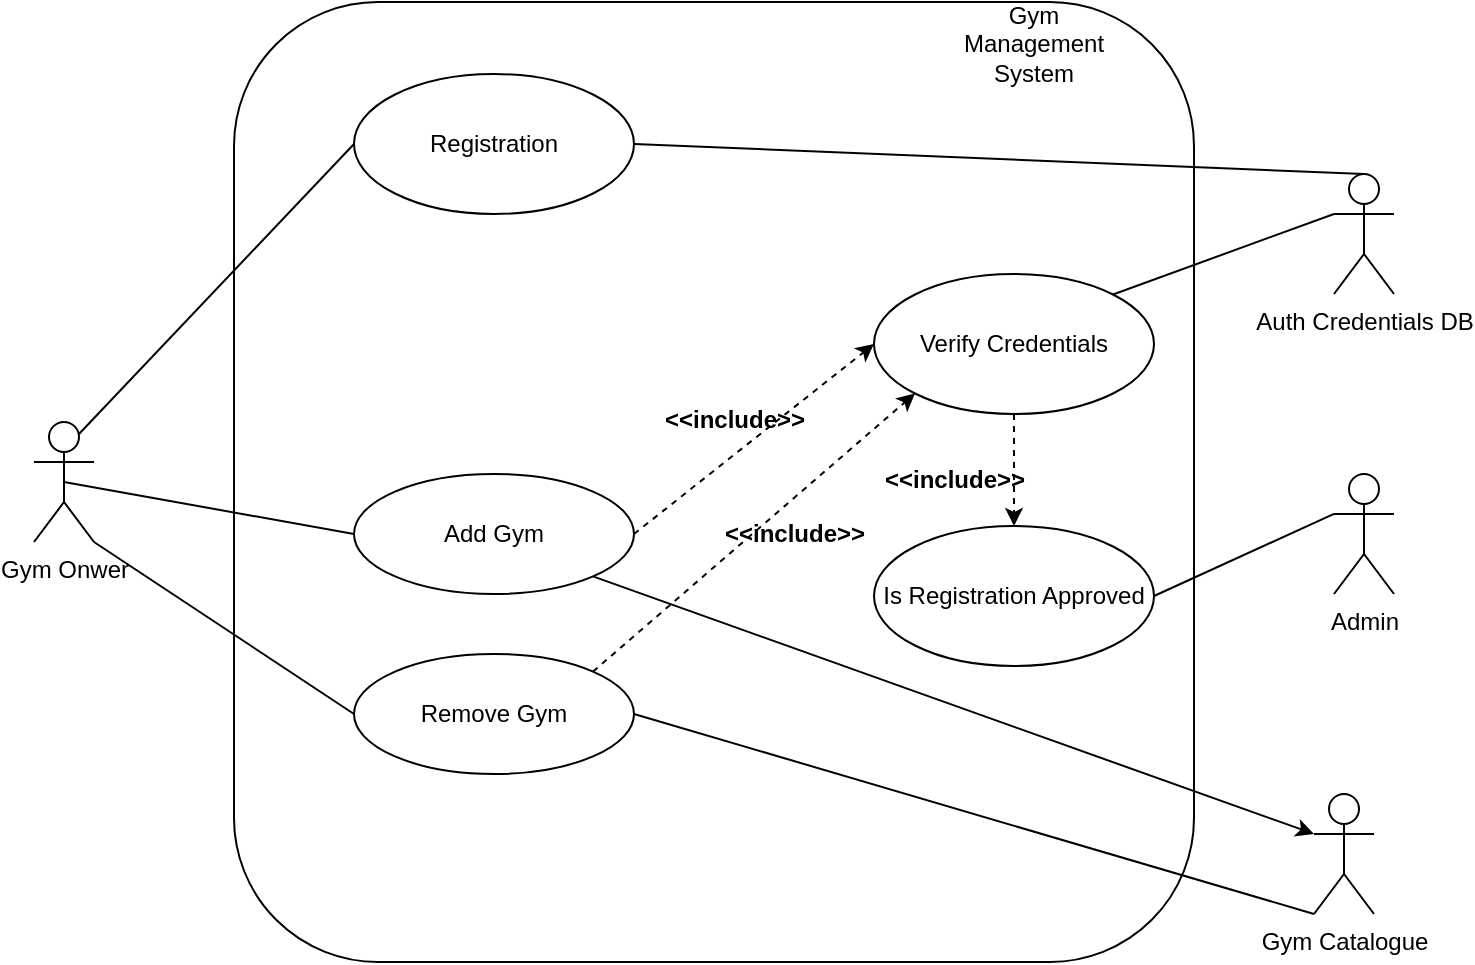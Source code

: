 <mxfile version="21.5.0" type="device">
  <diagram id="I93AlcT0fcJo6NwynFfM" name="Page-1">
    <mxGraphModel dx="1222" dy="813" grid="1" gridSize="10" guides="1" tooltips="1" connect="1" arrows="1" fold="1" page="0" pageScale="1" pageWidth="827" pageHeight="1169" math="0" shadow="0">
      <root>
        <mxCell id="0" />
        <mxCell id="1" parent="0" />
        <mxCell id="quiV6uZJOSci1ZKg49ZS-17" value="Gym Management System" style="text;html=1;strokeColor=none;fillColor=none;align=center;verticalAlign=middle;whiteSpace=wrap;rounded=0;movable=0;resizable=0;rotatable=0;deletable=0;editable=0;locked=1;connectable=0;" parent="1" vertex="1">
          <mxGeometry x="600" y="130" width="60" height="30" as="geometry" />
        </mxCell>
        <mxCell id="quiV6uZJOSci1ZKg49ZS-13" value="" style="rounded=1;whiteSpace=wrap;html=1;fillColor=none;movable=0;resizable=0;rotatable=0;deletable=0;editable=0;locked=1;connectable=0;" parent="1" vertex="1">
          <mxGeometry x="230" y="124" width="480" height="480" as="geometry" />
        </mxCell>
        <mxCell id="GcN3jq68hUhbco2Lpi96-17" style="rounded=0;orthogonalLoop=1;jettySize=auto;html=1;exitX=0.75;exitY=0.1;exitDx=0;exitDy=0;exitPerimeter=0;entryX=0;entryY=0.5;entryDx=0;entryDy=0;endArrow=none;endFill=0;" parent="1" source="GcN3jq68hUhbco2Lpi96-1" target="GcN3jq68hUhbco2Lpi96-13" edge="1">
          <mxGeometry relative="1" as="geometry" />
        </mxCell>
        <mxCell id="quiV6uZJOSci1ZKg49ZS-6" style="rounded=0;orthogonalLoop=1;jettySize=auto;html=1;exitX=0.5;exitY=0.5;exitDx=0;exitDy=0;exitPerimeter=0;entryX=0;entryY=0.5;entryDx=0;entryDy=0;endArrow=none;endFill=0;" parent="1" source="GcN3jq68hUhbco2Lpi96-1" target="quiV6uZJOSci1ZKg49ZS-5" edge="1">
          <mxGeometry relative="1" as="geometry" />
        </mxCell>
        <mxCell id="HzVTnPXCF2Jq9jjRBPqY-2" style="rounded=0;orthogonalLoop=1;jettySize=auto;html=1;exitX=1;exitY=1;exitDx=0;exitDy=0;exitPerimeter=0;entryX=0;entryY=0.5;entryDx=0;entryDy=0;endArrow=none;endFill=0;" edge="1" parent="1" source="GcN3jq68hUhbco2Lpi96-1" target="HzVTnPXCF2Jq9jjRBPqY-1">
          <mxGeometry relative="1" as="geometry" />
        </mxCell>
        <mxCell id="GcN3jq68hUhbco2Lpi96-1" value="Gym Onwer" style="shape=umlActor;verticalLabelPosition=bottom;verticalAlign=top;html=1;outlineConnect=0;" parent="1" vertex="1">
          <mxGeometry x="130" y="334" width="30" height="60" as="geometry" />
        </mxCell>
        <mxCell id="GcN3jq68hUhbco2Lpi96-3" value="Auth Credentials DB" style="shape=umlActor;verticalLabelPosition=bottom;verticalAlign=top;html=1;outlineConnect=0;" parent="1" vertex="1">
          <mxGeometry x="780" y="210" width="30" height="60" as="geometry" />
        </mxCell>
        <mxCell id="GcN3jq68hUhbco2Lpi96-44" style="rounded=0;orthogonalLoop=1;jettySize=auto;html=1;exitX=1;exitY=0.5;exitDx=0;exitDy=0;entryX=0.5;entryY=0;entryDx=0;entryDy=0;entryPerimeter=0;endArrow=none;endFill=0;" parent="1" source="GcN3jq68hUhbco2Lpi96-13" target="GcN3jq68hUhbco2Lpi96-3" edge="1">
          <mxGeometry relative="1" as="geometry" />
        </mxCell>
        <mxCell id="GcN3jq68hUhbco2Lpi96-13" value="Registration" style="ellipse;whiteSpace=wrap;html=1;" parent="1" vertex="1">
          <mxGeometry x="290" y="160" width="140" height="70" as="geometry" />
        </mxCell>
        <mxCell id="quiV6uZJOSci1ZKg49ZS-1" value="Admin" style="shape=umlActor;verticalLabelPosition=bottom;verticalAlign=top;html=1;outlineConnect=0;" parent="1" vertex="1">
          <mxGeometry x="780" y="360" width="30" height="60" as="geometry" />
        </mxCell>
        <mxCell id="quiV6uZJOSci1ZKg49ZS-10" style="rounded=0;orthogonalLoop=1;jettySize=auto;html=1;exitX=0.5;exitY=1;exitDx=0;exitDy=0;entryX=0.5;entryY=0;entryDx=0;entryDy=0;dashed=1;" parent="1" source="quiV6uZJOSci1ZKg49ZS-3" target="quiV6uZJOSci1ZKg49ZS-4" edge="1">
          <mxGeometry relative="1" as="geometry" />
        </mxCell>
        <mxCell id="quiV6uZJOSci1ZKg49ZS-12" style="rounded=0;orthogonalLoop=1;jettySize=auto;html=1;exitX=1;exitY=0;exitDx=0;exitDy=0;entryX=0;entryY=0.333;entryDx=0;entryDy=0;entryPerimeter=0;endArrow=none;endFill=0;" parent="1" source="quiV6uZJOSci1ZKg49ZS-3" target="GcN3jq68hUhbco2Lpi96-3" edge="1">
          <mxGeometry relative="1" as="geometry" />
        </mxCell>
        <mxCell id="quiV6uZJOSci1ZKg49ZS-3" value="Verify Credentials" style="ellipse;whiteSpace=wrap;html=1;" parent="1" vertex="1">
          <mxGeometry x="550" y="260" width="140" height="70" as="geometry" />
        </mxCell>
        <mxCell id="quiV6uZJOSci1ZKg49ZS-7" style="rounded=0;orthogonalLoop=1;jettySize=auto;html=1;exitX=1;exitY=0.5;exitDx=0;exitDy=0;entryX=0;entryY=0.333;entryDx=0;entryDy=0;entryPerimeter=0;endArrow=none;endFill=0;" parent="1" source="quiV6uZJOSci1ZKg49ZS-4" target="quiV6uZJOSci1ZKg49ZS-1" edge="1">
          <mxGeometry relative="1" as="geometry" />
        </mxCell>
        <mxCell id="quiV6uZJOSci1ZKg49ZS-4" value="Is Registration Approved" style="ellipse;whiteSpace=wrap;html=1;" parent="1" vertex="1">
          <mxGeometry x="550" y="386" width="140" height="70" as="geometry" />
        </mxCell>
        <mxCell id="quiV6uZJOSci1ZKg49ZS-8" style="rounded=0;orthogonalLoop=1;jettySize=auto;html=1;exitX=1;exitY=0.5;exitDx=0;exitDy=0;entryX=0;entryY=0.5;entryDx=0;entryDy=0;dashed=1;" parent="1" source="quiV6uZJOSci1ZKg49ZS-5" target="quiV6uZJOSci1ZKg49ZS-3" edge="1">
          <mxGeometry relative="1" as="geometry" />
        </mxCell>
        <mxCell id="quiV6uZJOSci1ZKg49ZS-15" style="rounded=0;orthogonalLoop=1;jettySize=auto;html=1;exitX=1;exitY=1;exitDx=0;exitDy=0;entryX=0;entryY=0.333;entryDx=0;entryDy=0;entryPerimeter=0;" parent="1" source="quiV6uZJOSci1ZKg49ZS-5" target="quiV6uZJOSci1ZKg49ZS-14" edge="1">
          <mxGeometry relative="1" as="geometry" />
        </mxCell>
        <mxCell id="quiV6uZJOSci1ZKg49ZS-5" value="Add Gym" style="ellipse;whiteSpace=wrap;html=1;" parent="1" vertex="1">
          <mxGeometry x="290" y="360" width="140" height="60" as="geometry" />
        </mxCell>
        <mxCell id="quiV6uZJOSci1ZKg49ZS-9" value="&amp;lt;&amp;lt;include&amp;gt;&amp;gt;" style="text;align=center;fontStyle=1;verticalAlign=middle;spacingLeft=3;spacingRight=3;strokeColor=none;rotatable=0;points=[[0,0.5],[1,0.5]];portConstraint=eastwest;html=1;" parent="1" vertex="1">
          <mxGeometry x="440" y="320" width="80" height="26" as="geometry" />
        </mxCell>
        <mxCell id="quiV6uZJOSci1ZKg49ZS-11" value="&amp;lt;&amp;lt;include&amp;gt;&amp;gt;" style="text;align=center;fontStyle=1;verticalAlign=middle;spacingLeft=3;spacingRight=3;strokeColor=none;rotatable=0;points=[[0,0.5],[1,0.5]];portConstraint=eastwest;html=1;" parent="1" vertex="1">
          <mxGeometry x="550" y="350" width="80" height="26" as="geometry" />
        </mxCell>
        <mxCell id="quiV6uZJOSci1ZKg49ZS-14" value="Gym Catalogue" style="shape=umlActor;verticalLabelPosition=bottom;verticalAlign=top;html=1;outlineConnect=0;" parent="1" vertex="1">
          <mxGeometry x="770" y="520" width="30" height="60" as="geometry" />
        </mxCell>
        <mxCell id="HzVTnPXCF2Jq9jjRBPqY-3" style="rounded=0;orthogonalLoop=1;jettySize=auto;html=1;exitX=1;exitY=0.5;exitDx=0;exitDy=0;entryX=0;entryY=1;entryDx=0;entryDy=0;entryPerimeter=0;endArrow=none;endFill=0;" edge="1" parent="1" source="HzVTnPXCF2Jq9jjRBPqY-1" target="quiV6uZJOSci1ZKg49ZS-14">
          <mxGeometry relative="1" as="geometry" />
        </mxCell>
        <mxCell id="HzVTnPXCF2Jq9jjRBPqY-1" value="Remove Gym" style="ellipse;whiteSpace=wrap;html=1;" vertex="1" parent="1">
          <mxGeometry x="290" y="450" width="140" height="60" as="geometry" />
        </mxCell>
        <mxCell id="HzVTnPXCF2Jq9jjRBPqY-4" style="rounded=0;orthogonalLoop=1;jettySize=auto;html=1;exitX=1;exitY=0;exitDx=0;exitDy=0;entryX=0;entryY=1;entryDx=0;entryDy=0;dashed=1;" edge="1" parent="1" source="HzVTnPXCF2Jq9jjRBPqY-1" target="quiV6uZJOSci1ZKg49ZS-3">
          <mxGeometry relative="1" as="geometry">
            <mxPoint x="430" y="455" as="sourcePoint" />
            <mxPoint x="550" y="360" as="targetPoint" />
          </mxGeometry>
        </mxCell>
        <mxCell id="HzVTnPXCF2Jq9jjRBPqY-6" value="&amp;lt;&amp;lt;include&amp;gt;&amp;gt;" style="text;align=center;fontStyle=1;verticalAlign=middle;spacingLeft=3;spacingRight=3;strokeColor=none;rotatable=0;points=[[0,0.5],[1,0.5]];portConstraint=eastwest;html=1;" vertex="1" parent="1">
          <mxGeometry x="470" y="377" width="80" height="26" as="geometry" />
        </mxCell>
      </root>
    </mxGraphModel>
  </diagram>
</mxfile>
